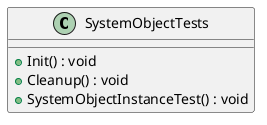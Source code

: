 @startuml
class SystemObjectTests {
    + Init() : void
    + Cleanup() : void
    + SystemObjectInstanceTest() : void
}
@enduml
